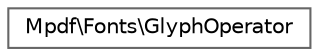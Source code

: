 digraph "Graphical Class Hierarchy"
{
 // LATEX_PDF_SIZE
  bgcolor="transparent";
  edge [fontname=Helvetica,fontsize=10,labelfontname=Helvetica,labelfontsize=10];
  node [fontname=Helvetica,fontsize=10,shape=box,height=0.2,width=0.4];
  rankdir="LR";
  Node0 [id="Node000000",label="Mpdf\\Fonts\\GlyphOperator",height=0.2,width=0.4,color="grey40", fillcolor="white", style="filled",URL="$classMpdf_1_1Fonts_1_1GlyphOperator.html",tooltip=" "];
}
